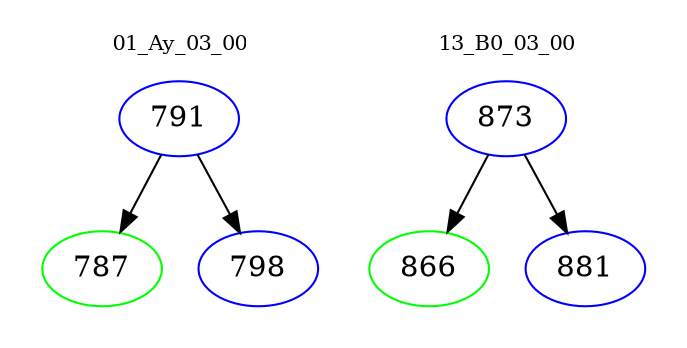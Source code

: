 digraph{
subgraph cluster_0 {
color = white
label = "01_Ay_03_00";
fontsize=10;
T0_791 [label="791", color="blue"]
T0_791 -> T0_787 [color="black"]
T0_787 [label="787", color="green"]
T0_791 -> T0_798 [color="black"]
T0_798 [label="798", color="blue"]
}
subgraph cluster_1 {
color = white
label = "13_B0_03_00";
fontsize=10;
T1_873 [label="873", color="blue"]
T1_873 -> T1_866 [color="black"]
T1_866 [label="866", color="green"]
T1_873 -> T1_881 [color="black"]
T1_881 [label="881", color="blue"]
}
}
